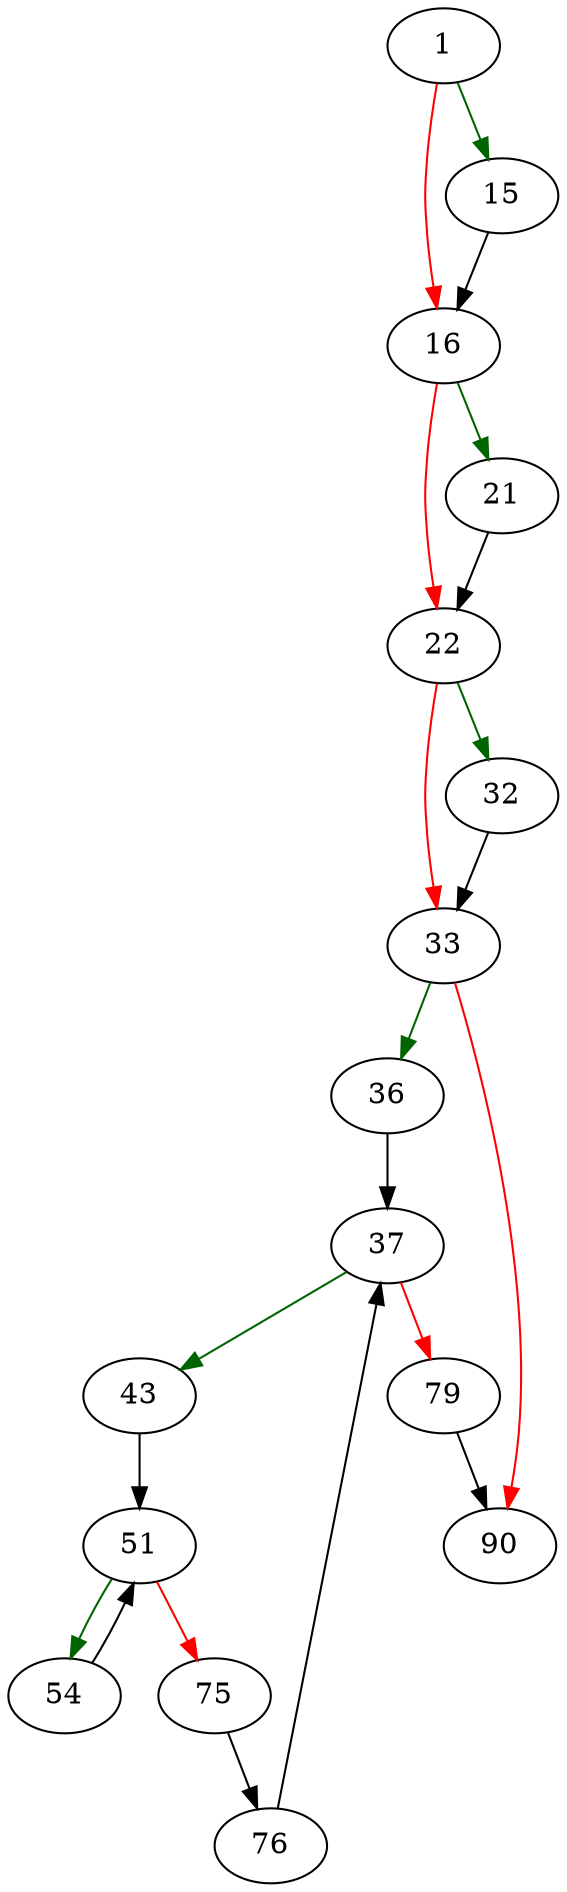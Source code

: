strict digraph "pcache1ResizeHash" {
	// Node definitions.
	1 [entry=true];
	15;
	16;
	21;
	22;
	32;
	33;
	36;
	90;
	37;
	43;
	79;
	51;
	54;
	75;
	76;

	// Edge definitions.
	1 -> 15 [
		color=darkgreen
		cond=true
	];
	1 -> 16 [
		color=red
		cond=false
	];
	15 -> 16;
	16 -> 21 [
		color=darkgreen
		cond=true
	];
	16 -> 22 [
		color=red
		cond=false
	];
	21 -> 22;
	22 -> 32 [
		color=darkgreen
		cond=true
	];
	22 -> 33 [
		color=red
		cond=false
	];
	32 -> 33;
	33 -> 36 [
		color=darkgreen
		cond=true
	];
	33 -> 90 [
		color=red
		cond=false
	];
	36 -> 37;
	37 -> 43 [
		color=darkgreen
		cond=true
	];
	37 -> 79 [
		color=red
		cond=false
	];
	43 -> 51;
	79 -> 90;
	51 -> 54 [
		color=darkgreen
		cond=true
	];
	51 -> 75 [
		color=red
		cond=false
	];
	54 -> 51;
	75 -> 76;
	76 -> 37;
}